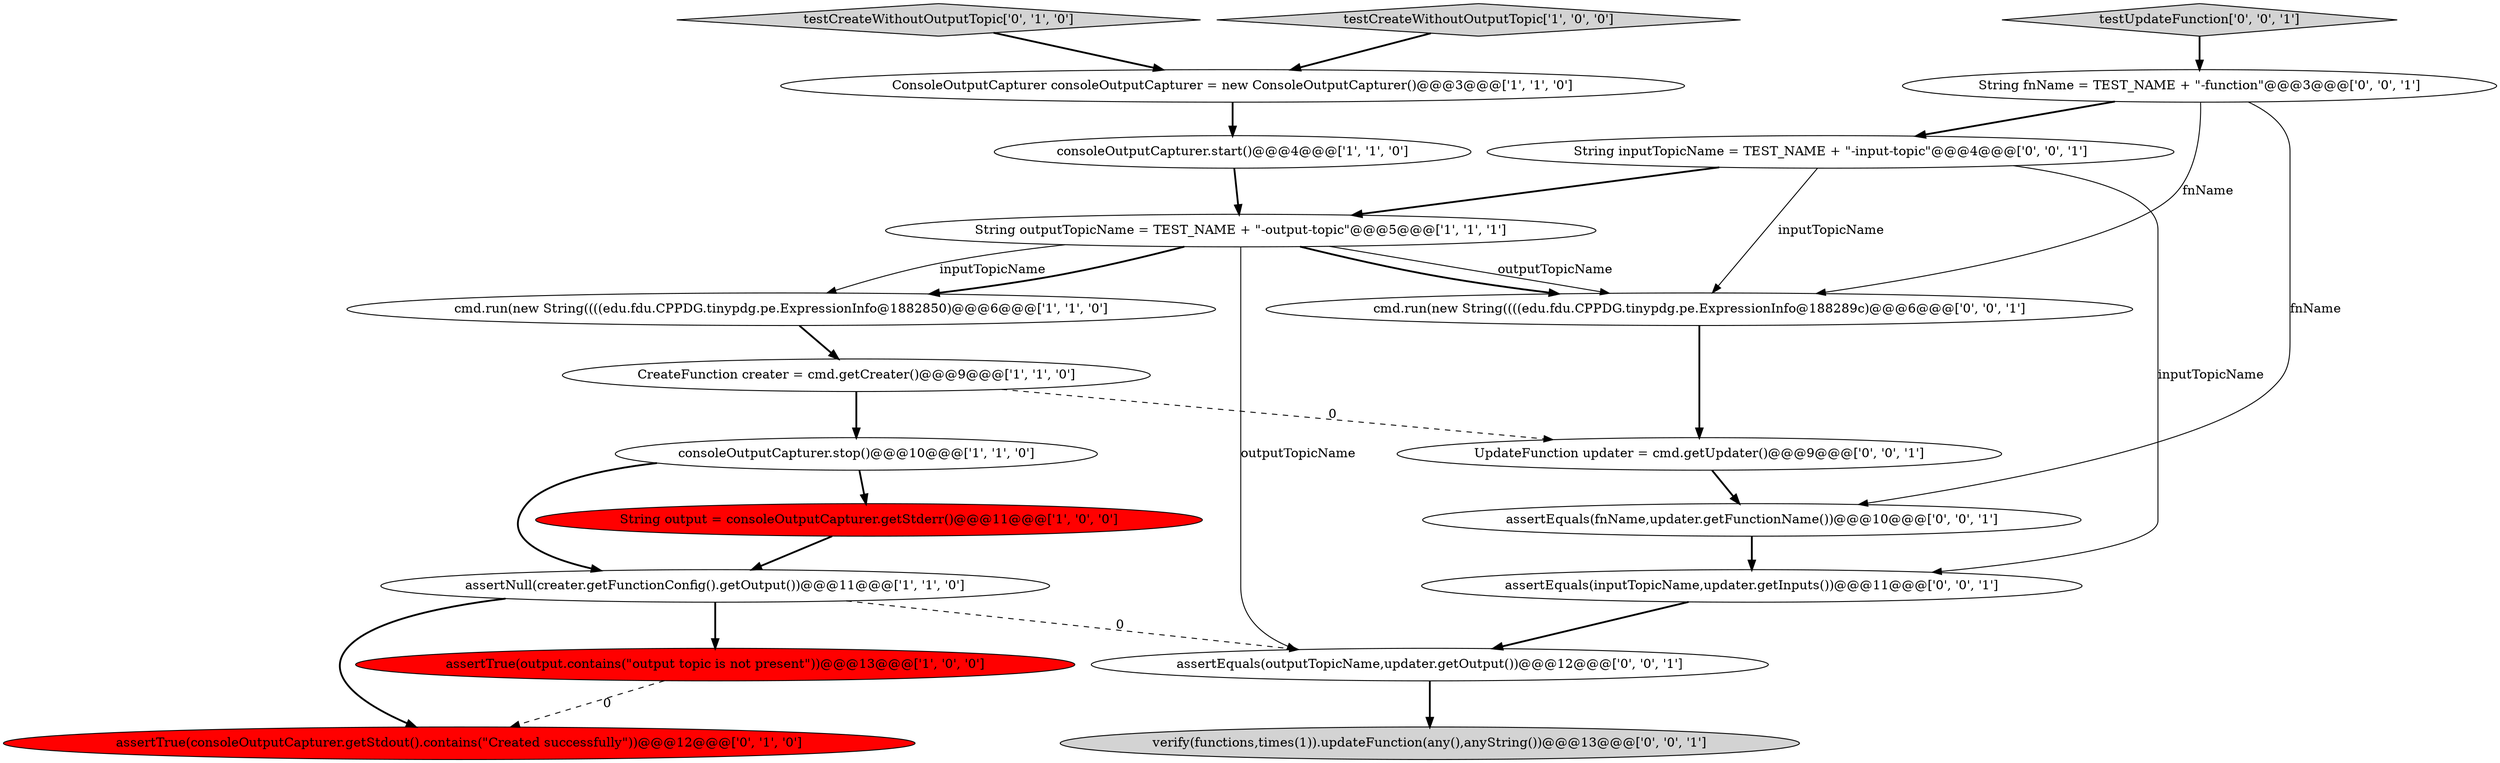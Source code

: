 digraph {
19 [style = filled, label = "String fnName = TEST_NAME + \"-function\"@@@3@@@['0', '0', '1']", fillcolor = white, shape = ellipse image = "AAA0AAABBB3BBB"];
16 [style = filled, label = "assertEquals(fnName,updater.getFunctionName())@@@10@@@['0', '0', '1']", fillcolor = white, shape = ellipse image = "AAA0AAABBB3BBB"];
12 [style = filled, label = "verify(functions,times(1)).updateFunction(any(),anyString())@@@13@@@['0', '0', '1']", fillcolor = lightgray, shape = ellipse image = "AAA0AAABBB3BBB"];
1 [style = filled, label = "testCreateWithoutOutputTopic['1', '0', '0']", fillcolor = lightgray, shape = diamond image = "AAA0AAABBB1BBB"];
20 [style = filled, label = "cmd.run(new String((((edu.fdu.CPPDG.tinypdg.pe.ExpressionInfo@188289c)@@@6@@@['0', '0', '1']", fillcolor = white, shape = ellipse image = "AAA0AAABBB3BBB"];
0 [style = filled, label = "String outputTopicName = TEST_NAME + \"-output-topic\"@@@5@@@['1', '1', '1']", fillcolor = white, shape = ellipse image = "AAA0AAABBB1BBB"];
2 [style = filled, label = "ConsoleOutputCapturer consoleOutputCapturer = new ConsoleOutputCapturer()@@@3@@@['1', '1', '0']", fillcolor = white, shape = ellipse image = "AAA0AAABBB1BBB"];
9 [style = filled, label = "assertTrue(output.contains(\"output topic is not present\"))@@@13@@@['1', '0', '0']", fillcolor = red, shape = ellipse image = "AAA1AAABBB1BBB"];
17 [style = filled, label = "assertEquals(inputTopicName,updater.getInputs())@@@11@@@['0', '0', '1']", fillcolor = white, shape = ellipse image = "AAA0AAABBB3BBB"];
4 [style = filled, label = "assertNull(creater.getFunctionConfig().getOutput())@@@11@@@['1', '1', '0']", fillcolor = white, shape = ellipse image = "AAA0AAABBB1BBB"];
11 [style = filled, label = "testCreateWithoutOutputTopic['0', '1', '0']", fillcolor = lightgray, shape = diamond image = "AAA0AAABBB2BBB"];
7 [style = filled, label = "String output = consoleOutputCapturer.getStderr()@@@11@@@['1', '0', '0']", fillcolor = red, shape = ellipse image = "AAA1AAABBB1BBB"];
6 [style = filled, label = "consoleOutputCapturer.stop()@@@10@@@['1', '1', '0']", fillcolor = white, shape = ellipse image = "AAA0AAABBB1BBB"];
14 [style = filled, label = "String inputTopicName = TEST_NAME + \"-input-topic\"@@@4@@@['0', '0', '1']", fillcolor = white, shape = ellipse image = "AAA0AAABBB3BBB"];
13 [style = filled, label = "testUpdateFunction['0', '0', '1']", fillcolor = lightgray, shape = diamond image = "AAA0AAABBB3BBB"];
15 [style = filled, label = "UpdateFunction updater = cmd.getUpdater()@@@9@@@['0', '0', '1']", fillcolor = white, shape = ellipse image = "AAA0AAABBB3BBB"];
18 [style = filled, label = "assertEquals(outputTopicName,updater.getOutput())@@@12@@@['0', '0', '1']", fillcolor = white, shape = ellipse image = "AAA0AAABBB3BBB"];
10 [style = filled, label = "assertTrue(consoleOutputCapturer.getStdout().contains(\"Created successfully\"))@@@12@@@['0', '1', '0']", fillcolor = red, shape = ellipse image = "AAA1AAABBB2BBB"];
8 [style = filled, label = "CreateFunction creater = cmd.getCreater()@@@9@@@['1', '1', '0']", fillcolor = white, shape = ellipse image = "AAA0AAABBB1BBB"];
3 [style = filled, label = "cmd.run(new String((((edu.fdu.CPPDG.tinypdg.pe.ExpressionInfo@1882850)@@@6@@@['1', '1', '0']", fillcolor = white, shape = ellipse image = "AAA0AAABBB1BBB"];
5 [style = filled, label = "consoleOutputCapturer.start()@@@4@@@['1', '1', '0']", fillcolor = white, shape = ellipse image = "AAA0AAABBB1BBB"];
0->3 [style = bold, label=""];
4->9 [style = bold, label=""];
4->10 [style = bold, label=""];
4->18 [style = dashed, label="0"];
9->10 [style = dashed, label="0"];
8->15 [style = dashed, label="0"];
18->12 [style = bold, label=""];
8->6 [style = bold, label=""];
7->4 [style = bold, label=""];
16->17 [style = bold, label=""];
15->16 [style = bold, label=""];
11->2 [style = bold, label=""];
0->3 [style = solid, label="inputTopicName"];
14->17 [style = solid, label="inputTopicName"];
6->4 [style = bold, label=""];
13->19 [style = bold, label=""];
0->18 [style = solid, label="outputTopicName"];
19->14 [style = bold, label=""];
14->0 [style = bold, label=""];
5->0 [style = bold, label=""];
0->20 [style = solid, label="outputTopicName"];
3->8 [style = bold, label=""];
19->20 [style = solid, label="fnName"];
0->20 [style = bold, label=""];
1->2 [style = bold, label=""];
6->7 [style = bold, label=""];
20->15 [style = bold, label=""];
19->16 [style = solid, label="fnName"];
17->18 [style = bold, label=""];
2->5 [style = bold, label=""];
14->20 [style = solid, label="inputTopicName"];
}
